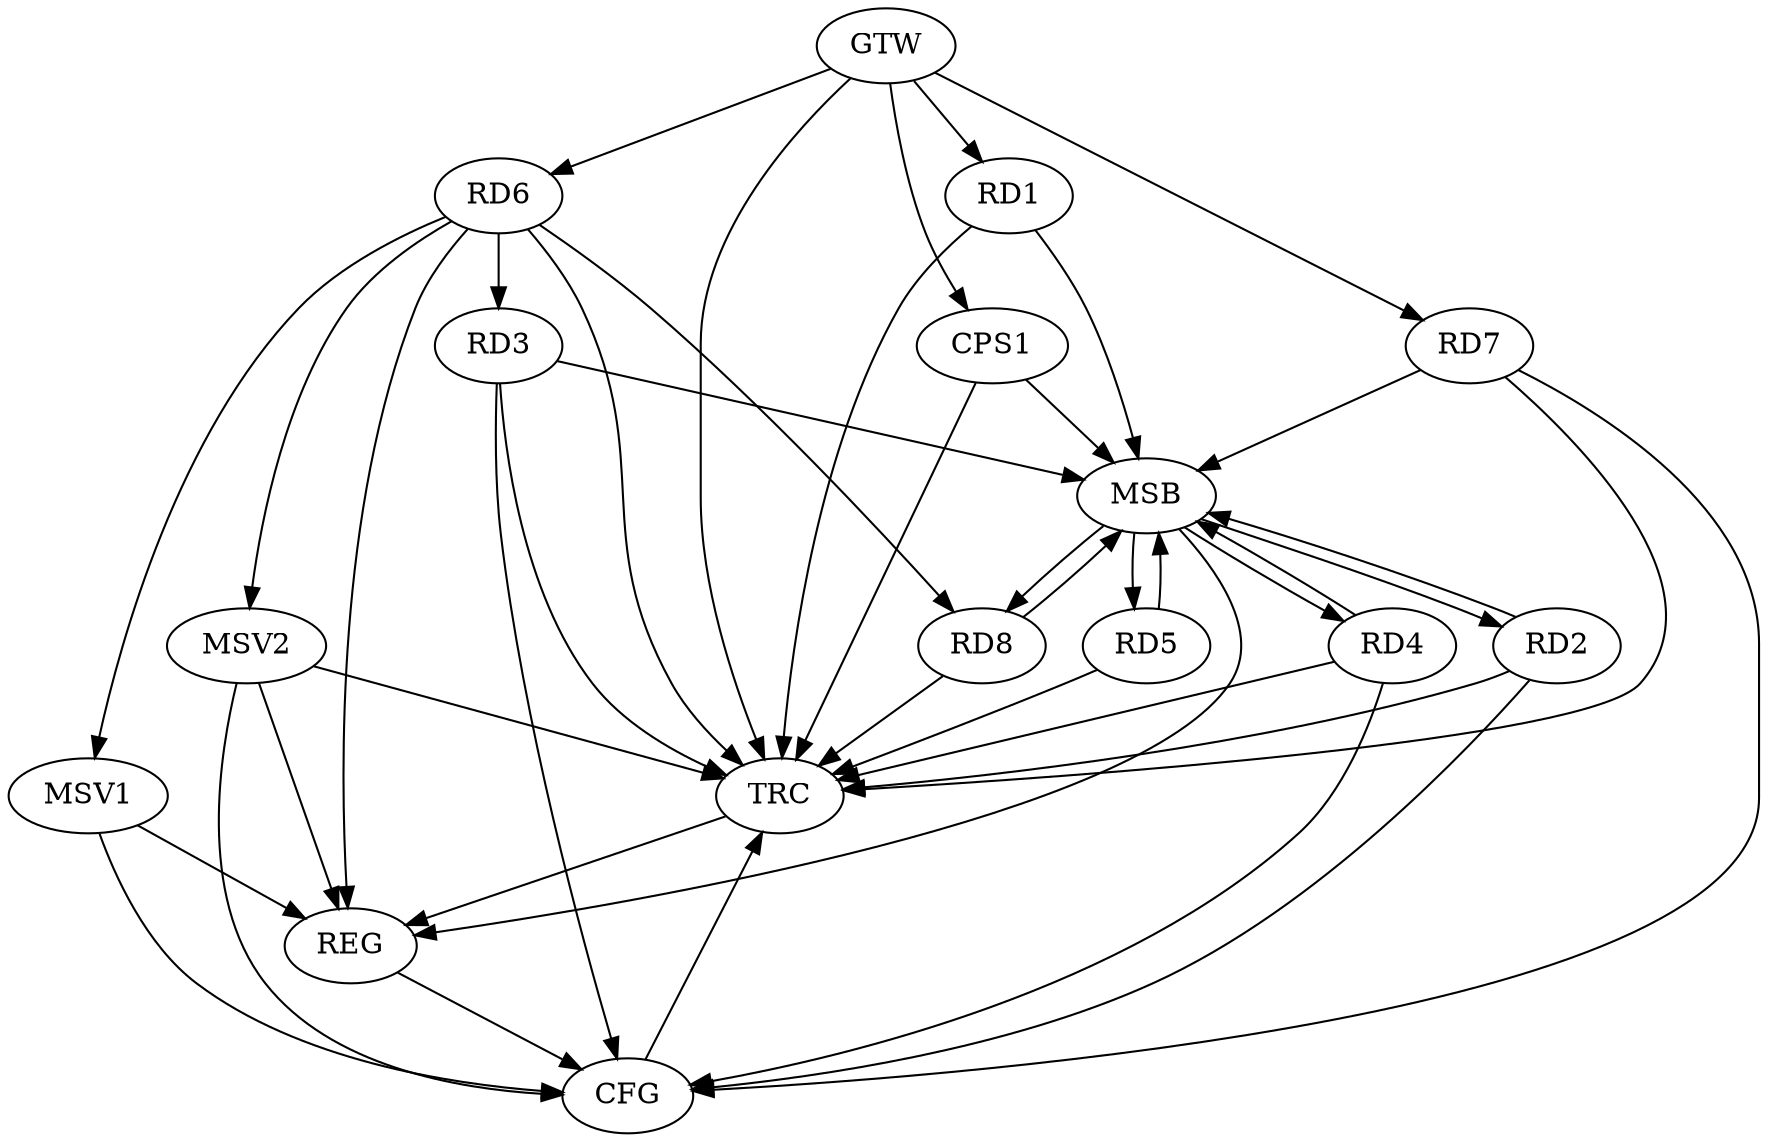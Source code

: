strict digraph G {
  RD1 [ label="RD1" ];
  RD2 [ label="RD2" ];
  RD3 [ label="RD3" ];
  RD4 [ label="RD4" ];
  RD5 [ label="RD5" ];
  RD6 [ label="RD6" ];
  RD7 [ label="RD7" ];
  RD8 [ label="RD8" ];
  CPS1 [ label="CPS1" ];
  GTW [ label="GTW" ];
  REG [ label="REG" ];
  MSB [ label="MSB" ];
  CFG [ label="CFG" ];
  TRC [ label="TRC" ];
  MSV1 [ label="MSV1" ];
  MSV2 [ label="MSV2" ];
  RD6 -> RD3;
  RD6 -> RD8;
  GTW -> RD1;
  GTW -> RD6;
  GTW -> RD7;
  GTW -> CPS1;
  RD6 -> REG;
  RD1 -> MSB;
  MSB -> RD2;
  MSB -> REG;
  RD2 -> MSB;
  RD3 -> MSB;
  MSB -> RD4;
  RD4 -> MSB;
  RD5 -> MSB;
  RD7 -> MSB;
  RD8 -> MSB;
  CPS1 -> MSB;
  MSB -> RD5;
  MSB -> RD8;
  RD2 -> CFG;
  RD4 -> CFG;
  RD7 -> CFG;
  RD3 -> CFG;
  REG -> CFG;
  RD1 -> TRC;
  RD2 -> TRC;
  RD3 -> TRC;
  RD4 -> TRC;
  RD5 -> TRC;
  RD6 -> TRC;
  RD7 -> TRC;
  RD8 -> TRC;
  CPS1 -> TRC;
  GTW -> TRC;
  CFG -> TRC;
  TRC -> REG;
  RD6 -> MSV1;
  MSV1 -> REG;
  MSV1 -> CFG;
  RD6 -> MSV2;
  MSV2 -> REG;
  MSV2 -> TRC;
  MSV2 -> CFG;
}
